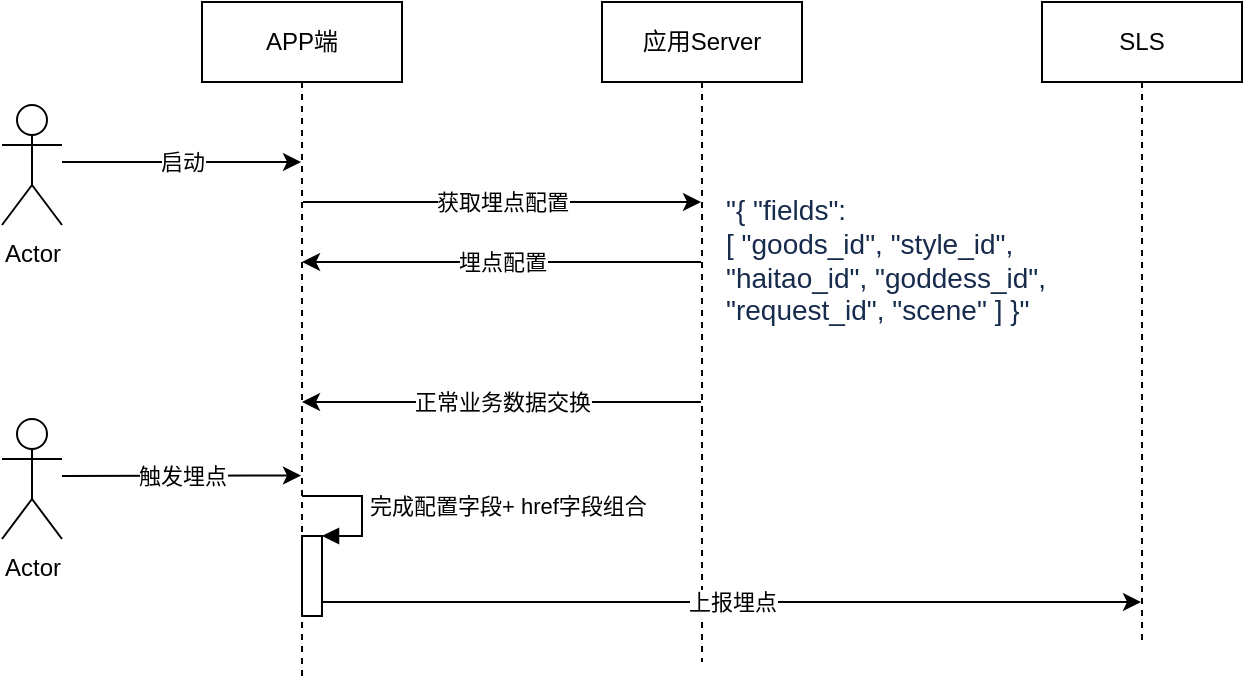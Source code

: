<mxfile version="13.9.1" type="github">
  <diagram id="l0p_dDenutnNicA175Ue" name="Page-1">
    <mxGraphModel dx="1426" dy="737" grid="1" gridSize="10" guides="1" tooltips="1" connect="1" arrows="1" fold="1" page="1" pageScale="1" pageWidth="827" pageHeight="1169" math="0" shadow="0">
      <root>
        <mxCell id="0" />
        <mxCell id="1" parent="0" />
        <mxCell id="drqvJoOzzWH7c4p4iipj-1" value="Actor" style="shape=umlActor;verticalLabelPosition=bottom;verticalAlign=top;html=1;outlineConnect=0;" parent="1" vertex="1">
          <mxGeometry x="80" y="131.5" width="30" height="60" as="geometry" />
        </mxCell>
        <mxCell id="drqvJoOzzWH7c4p4iipj-4" value="APP端" style="shape=umlLifeline;perimeter=lifelinePerimeter;whiteSpace=wrap;html=1;container=1;collapsible=0;recursiveResize=0;outlineConnect=0;" parent="1" vertex="1">
          <mxGeometry x="180" y="80" width="100" height="340" as="geometry" />
        </mxCell>
        <mxCell id="drqvJoOzzWH7c4p4iipj-21" value="" style="html=1;points=[];perimeter=orthogonalPerimeter;" parent="drqvJoOzzWH7c4p4iipj-4" vertex="1">
          <mxGeometry x="50" y="267" width="10" height="40" as="geometry" />
        </mxCell>
        <mxCell id="drqvJoOzzWH7c4p4iipj-22" value="完成配置字段+ href字段组合" style="edgeStyle=orthogonalEdgeStyle;html=1;align=left;spacingLeft=2;endArrow=block;rounded=0;entryX=1;entryY=0;" parent="drqvJoOzzWH7c4p4iipj-4" target="drqvJoOzzWH7c4p4iipj-21" edge="1">
          <mxGeometry relative="1" as="geometry">
            <mxPoint x="50.024" y="247.0" as="sourcePoint" />
            <Array as="points">
              <mxPoint x="80" y="247" />
              <mxPoint x="80" y="267" />
            </Array>
          </mxGeometry>
        </mxCell>
        <mxCell id="drqvJoOzzWH7c4p4iipj-5" value="应用Server" style="shape=umlLifeline;perimeter=lifelinePerimeter;whiteSpace=wrap;html=1;container=1;collapsible=0;recursiveResize=0;outlineConnect=0;" parent="1" vertex="1">
          <mxGeometry x="380" y="80" width="100" height="330" as="geometry" />
        </mxCell>
        <mxCell id="drqvJoOzzWH7c4p4iipj-6" value="SLS" style="shape=umlLifeline;perimeter=lifelinePerimeter;whiteSpace=wrap;html=1;container=1;collapsible=0;recursiveResize=0;outlineConnect=0;" parent="1" vertex="1">
          <mxGeometry x="600" y="80" width="100" height="320" as="geometry" />
        </mxCell>
        <mxCell id="drqvJoOzzWH7c4p4iipj-10" value="" style="endArrow=classic;html=1;" parent="1" target="drqvJoOzzWH7c4p4iipj-4" edge="1">
          <mxGeometry relative="1" as="geometry">
            <mxPoint x="110" y="160" as="sourcePoint" />
            <mxPoint x="180" y="160" as="targetPoint" />
          </mxGeometry>
        </mxCell>
        <mxCell id="drqvJoOzzWH7c4p4iipj-11" value="启动" style="edgeLabel;resizable=0;html=1;align=center;verticalAlign=middle;" parent="drqvJoOzzWH7c4p4iipj-10" connectable="0" vertex="1">
          <mxGeometry relative="1" as="geometry" />
        </mxCell>
        <mxCell id="drqvJoOzzWH7c4p4iipj-12" value="" style="endArrow=classic;html=1;" parent="1" target="drqvJoOzzWH7c4p4iipj-5" edge="1">
          <mxGeometry relative="1" as="geometry">
            <mxPoint x="230.5" y="180" as="sourcePoint" />
            <mxPoint x="380" y="180" as="targetPoint" />
          </mxGeometry>
        </mxCell>
        <mxCell id="drqvJoOzzWH7c4p4iipj-13" value="获取埋点配置" style="edgeLabel;resizable=0;html=1;align=center;verticalAlign=middle;" parent="drqvJoOzzWH7c4p4iipj-12" connectable="0" vertex="1">
          <mxGeometry relative="1" as="geometry" />
        </mxCell>
        <mxCell id="drqvJoOzzWH7c4p4iipj-14" value="" style="endArrow=classic;html=1;" parent="1" edge="1">
          <mxGeometry relative="1" as="geometry">
            <mxPoint x="429.5" y="210.0" as="sourcePoint" />
            <mxPoint x="230.024" y="210.0" as="targetPoint" />
          </mxGeometry>
        </mxCell>
        <mxCell id="drqvJoOzzWH7c4p4iipj-15" value="埋点配置" style="edgeLabel;resizable=0;html=1;align=center;verticalAlign=middle;" parent="drqvJoOzzWH7c4p4iipj-14" connectable="0" vertex="1">
          <mxGeometry relative="1" as="geometry" />
        </mxCell>
        <mxCell id="drqvJoOzzWH7c4p4iipj-16" value="Actor" style="shape=umlActor;verticalLabelPosition=bottom;verticalAlign=top;html=1;outlineConnect=0;" parent="1" vertex="1">
          <mxGeometry x="80" y="288.5" width="30" height="60" as="geometry" />
        </mxCell>
        <mxCell id="drqvJoOzzWH7c4p4iipj-17" value="" style="endArrow=classic;html=1;" parent="1" edge="1">
          <mxGeometry relative="1" as="geometry">
            <mxPoint x="110" y="317" as="sourcePoint" />
            <mxPoint x="229.5" y="316.76" as="targetPoint" />
          </mxGeometry>
        </mxCell>
        <mxCell id="drqvJoOzzWH7c4p4iipj-18" value="触发埋点" style="edgeLabel;resizable=0;html=1;align=center;verticalAlign=middle;" parent="drqvJoOzzWH7c4p4iipj-17" connectable="0" vertex="1">
          <mxGeometry relative="1" as="geometry" />
        </mxCell>
        <mxCell id="drqvJoOzzWH7c4p4iipj-23" value="" style="endArrow=classic;html=1;" parent="1" edge="1">
          <mxGeometry relative="1" as="geometry">
            <mxPoint x="429.48" y="280.0" as="sourcePoint" />
            <mxPoint x="230.004" y="280.0" as="targetPoint" />
          </mxGeometry>
        </mxCell>
        <mxCell id="drqvJoOzzWH7c4p4iipj-24" value="正常业务数据交换" style="edgeLabel;resizable=0;html=1;align=center;verticalAlign=middle;" parent="drqvJoOzzWH7c4p4iipj-23" connectable="0" vertex="1">
          <mxGeometry relative="1" as="geometry" />
        </mxCell>
        <mxCell id="drqvJoOzzWH7c4p4iipj-25" value="" style="endArrow=classic;html=1;" parent="1" target="drqvJoOzzWH7c4p4iipj-6" edge="1">
          <mxGeometry relative="1" as="geometry">
            <mxPoint x="240" y="380" as="sourcePoint" />
            <mxPoint x="389.5" y="380" as="targetPoint" />
          </mxGeometry>
        </mxCell>
        <mxCell id="drqvJoOzzWH7c4p4iipj-26" value="上报埋点" style="edgeLabel;resizable=0;html=1;align=center;verticalAlign=middle;" parent="drqvJoOzzWH7c4p4iipj-25" connectable="0" vertex="1">
          <mxGeometry relative="1" as="geometry" />
        </mxCell>
        <mxCell id="Ut5hLCpaD7LG_LivdNIH-1" value="&lt;span class=&quot;text-only&quot; style=&quot;color: rgb(23 , 43 , 77) ; font-family: , , &amp;#34;segoe ui&amp;#34; , &amp;#34;roboto&amp;#34; , &amp;#34;oxygen&amp;#34; , &amp;#34;ubuntu&amp;#34; , &amp;#34;fira sans&amp;#34; , &amp;#34;droid sans&amp;#34; , &amp;#34;helvetica neue&amp;#34; , sans-serif ; font-size: 14px ; letter-spacing: 0px ; background-color: rgb(255 , 255 , 255)&quot;&gt;&quot;{&lt;/span&gt;&lt;span class=&quot;text-only&quot; style=&quot;color: rgb(23 , 43 , 77) ; font-family: , , &amp;#34;segoe ui&amp;#34; , &amp;#34;roboto&amp;#34; , &amp;#34;oxygen&amp;#34; , &amp;#34;ubuntu&amp;#34; , &amp;#34;fira sans&amp;#34; , &amp;#34;droid sans&amp;#34; , &amp;#34;helvetica neue&amp;#34; , sans-serif ; font-size: 14px ; letter-spacing: 0px ; background-color: rgb(255 , 255 , 255)&quot;&gt;&amp;nbsp;&lt;/span&gt;&lt;span class=&quot;text-only&quot; style=&quot;color: rgb(23 , 43 , 77) ; font-family: , , &amp;#34;segoe ui&amp;#34; , &amp;#34;roboto&amp;#34; , &amp;#34;oxygen&amp;#34; , &amp;#34;ubuntu&amp;#34; , &amp;#34;fira sans&amp;#34; , &amp;#34;droid sans&amp;#34; , &amp;#34;helvetica neue&amp;#34; , sans-serif ; font-size: 14px ; letter-spacing: 0px ; background-color: rgb(255 , 255 , 255)&quot;&gt;&quot;fields&quot;: [&lt;/span&gt;&lt;span class=&quot;text-only&quot; style=&quot;color: rgb(23 , 43 , 77) ; font-family: , , &amp;#34;segoe ui&amp;#34; , &amp;#34;roboto&amp;#34; , &amp;#34;oxygen&amp;#34; , &amp;#34;ubuntu&amp;#34; , &amp;#34;fira sans&amp;#34; , &amp;#34;droid sans&amp;#34; , &amp;#34;helvetica neue&amp;#34; , sans-serif ; font-size: 14px ; letter-spacing: 0px ; background-color: rgb(255 , 255 , 255)&quot;&gt;&amp;nbsp;&lt;/span&gt;&lt;span class=&quot;text-only&quot; style=&quot;color: rgb(23 , 43 , 77) ; font-family: , , &amp;#34;segoe ui&amp;#34; , &amp;#34;roboto&amp;#34; , &amp;#34;oxygen&amp;#34; , &amp;#34;ubuntu&amp;#34; , &amp;#34;fira sans&amp;#34; , &amp;#34;droid sans&amp;#34; , &amp;#34;helvetica neue&amp;#34; , sans-serif ; font-size: 14px ; letter-spacing: 0px ; background-color: rgb(255 , 255 , 255)&quot;&gt;&quot;goods_id&quot;,&lt;/span&gt;&lt;span class=&quot;text-only&quot; style=&quot;color: rgb(23 , 43 , 77) ; font-family: , , &amp;#34;segoe ui&amp;#34; , &amp;#34;roboto&amp;#34; , &amp;#34;oxygen&amp;#34; , &amp;#34;ubuntu&amp;#34; , &amp;#34;fira sans&amp;#34; , &amp;#34;droid sans&amp;#34; , &amp;#34;helvetica neue&amp;#34; , sans-serif ; font-size: 14px ; letter-spacing: 0px ; background-color: rgb(255 , 255 , 255)&quot;&gt;&amp;nbsp;&lt;/span&gt;&lt;span class=&quot;text-only&quot; style=&quot;color: rgb(23 , 43 , 77) ; font-family: , , &amp;#34;segoe ui&amp;#34; , &amp;#34;roboto&amp;#34; , &amp;#34;oxygen&amp;#34; , &amp;#34;ubuntu&amp;#34; , &amp;#34;fira sans&amp;#34; , &amp;#34;droid sans&amp;#34; , &amp;#34;helvetica neue&amp;#34; , sans-serif ; font-size: 14px ; letter-spacing: 0px ; background-color: rgb(255 , 255 , 255)&quot;&gt;&quot;style_id&quot;,&lt;/span&gt;&lt;span class=&quot;text-only&quot; style=&quot;color: rgb(23 , 43 , 77) ; font-family: , , &amp;#34;segoe ui&amp;#34; , &amp;#34;roboto&amp;#34; , &amp;#34;oxygen&amp;#34; , &amp;#34;ubuntu&amp;#34; , &amp;#34;fira sans&amp;#34; , &amp;#34;droid sans&amp;#34; , &amp;#34;helvetica neue&amp;#34; , sans-serif ; font-size: 14px ; letter-spacing: 0px ; background-color: rgb(255 , 255 , 255)&quot;&gt;&amp;nbsp;&lt;br&gt;&lt;/span&gt;&lt;span class=&quot;text-only&quot; style=&quot;color: rgb(23 , 43 , 77) ; font-family: , , &amp;#34;segoe ui&amp;#34; , &amp;#34;roboto&amp;#34; , &amp;#34;oxygen&amp;#34; , &amp;#34;ubuntu&amp;#34; , &amp;#34;fira sans&amp;#34; , &amp;#34;droid sans&amp;#34; , &amp;#34;helvetica neue&amp;#34; , sans-serif ; font-size: 14px ; letter-spacing: 0px ; background-color: rgb(255 , 255 , 255)&quot;&gt;&quot;haitao_id&quot;,&lt;/span&gt;&lt;span class=&quot;text-only&quot; style=&quot;color: rgb(23 , 43 , 77) ; font-family: , , &amp;#34;segoe ui&amp;#34; , &amp;#34;roboto&amp;#34; , &amp;#34;oxygen&amp;#34; , &amp;#34;ubuntu&amp;#34; , &amp;#34;fira sans&amp;#34; , &amp;#34;droid sans&amp;#34; , &amp;#34;helvetica neue&amp;#34; , sans-serif ; font-size: 14px ; letter-spacing: 0px ; background-color: rgb(255 , 255 , 255)&quot;&gt;&amp;nbsp;&lt;/span&gt;&lt;span class=&quot;text-only&quot; style=&quot;color: rgb(23 , 43 , 77) ; font-family: , , &amp;#34;segoe ui&amp;#34; , &amp;#34;roboto&amp;#34; , &amp;#34;oxygen&amp;#34; , &amp;#34;ubuntu&amp;#34; , &amp;#34;fira sans&amp;#34; , &amp;#34;droid sans&amp;#34; , &amp;#34;helvetica neue&amp;#34; , sans-serif ; font-size: 14px ; letter-spacing: 0px ; background-color: rgb(255 , 255 , 255)&quot;&gt;&quot;goddess_id&quot;,&lt;/span&gt;&lt;span class=&quot;text-only&quot; style=&quot;color: rgb(23 , 43 , 77) ; font-family: , , &amp;#34;segoe ui&amp;#34; , &amp;#34;roboto&amp;#34; , &amp;#34;oxygen&amp;#34; , &amp;#34;ubuntu&amp;#34; , &amp;#34;fira sans&amp;#34; , &amp;#34;droid sans&amp;#34; , &amp;#34;helvetica neue&amp;#34; , sans-serif ; font-size: 14px ; letter-spacing: 0px ; background-color: rgb(255 , 255 , 255)&quot;&gt;&amp;nbsp;&lt;br&gt;&lt;/span&gt;&lt;span class=&quot;text-only&quot; style=&quot;color: rgb(23 , 43 , 77) ; font-family: , , &amp;#34;segoe ui&amp;#34; , &amp;#34;roboto&amp;#34; , &amp;#34;oxygen&amp;#34; , &amp;#34;ubuntu&amp;#34; , &amp;#34;fira sans&amp;#34; , &amp;#34;droid sans&amp;#34; , &amp;#34;helvetica neue&amp;#34; , sans-serif ; font-size: 14px ; letter-spacing: 0px ; background-color: rgb(255 , 255 , 255)&quot;&gt;&quot;request_id&quot;,&lt;/span&gt;&lt;span class=&quot;text-only&quot; style=&quot;color: rgb(23 , 43 , 77) ; font-family: , , &amp;#34;segoe ui&amp;#34; , &amp;#34;roboto&amp;#34; , &amp;#34;oxygen&amp;#34; , &amp;#34;ubuntu&amp;#34; , &amp;#34;fira sans&amp;#34; , &amp;#34;droid sans&amp;#34; , &amp;#34;helvetica neue&amp;#34; , sans-serif ; font-size: 14px ; letter-spacing: 0px ; background-color: rgb(255 , 255 , 255)&quot;&gt;&amp;nbsp;&lt;/span&gt;&lt;span class=&quot;text-only&quot; style=&quot;color: rgb(23 , 43 , 77) ; font-family: , , &amp;#34;segoe ui&amp;#34; , &amp;#34;roboto&amp;#34; , &amp;#34;oxygen&amp;#34; , &amp;#34;ubuntu&amp;#34; , &amp;#34;fira sans&amp;#34; , &amp;#34;droid sans&amp;#34; , &amp;#34;helvetica neue&amp;#34; , sans-serif ; font-size: 14px ; letter-spacing: 0px ; background-color: rgb(255 , 255 , 255)&quot;&gt;&quot;scene&quot;&lt;/span&gt;&lt;span class=&quot;text-only&quot; style=&quot;color: rgb(23 , 43 , 77) ; font-family: , , &amp;#34;segoe ui&amp;#34; , &amp;#34;roboto&amp;#34; , &amp;#34;oxygen&amp;#34; , &amp;#34;ubuntu&amp;#34; , &amp;#34;fira sans&amp;#34; , &amp;#34;droid sans&amp;#34; , &amp;#34;helvetica neue&amp;#34; , sans-serif ; font-size: 14px ; letter-spacing: 0px ; background-color: rgb(255 , 255 , 255)&quot;&gt;&amp;nbsp;&lt;/span&gt;&lt;span class=&quot;text-only&quot; style=&quot;color: rgb(23 , 43 , 77) ; font-family: , , &amp;#34;segoe ui&amp;#34; , &amp;#34;roboto&amp;#34; , &amp;#34;oxygen&amp;#34; , &amp;#34;ubuntu&amp;#34; , &amp;#34;fira sans&amp;#34; , &amp;#34;droid sans&amp;#34; , &amp;#34;helvetica neue&amp;#34; , sans-serif ; font-size: 14px ; letter-spacing: 0px ; background-color: rgb(255 , 255 , 255)&quot;&gt;]&lt;/span&gt;&lt;span class=&quot;text-only&quot; style=&quot;color: rgb(23 , 43 , 77) ; font-family: , , &amp;#34;segoe ui&amp;#34; , &amp;#34;roboto&amp;#34; , &amp;#34;oxygen&amp;#34; , &amp;#34;ubuntu&amp;#34; , &amp;#34;fira sans&amp;#34; , &amp;#34;droid sans&amp;#34; , &amp;#34;helvetica neue&amp;#34; , sans-serif ; font-size: 14px ; letter-spacing: 0px ; background-color: rgb(255 , 255 , 255)&quot;&gt;&amp;nbsp;&lt;/span&gt;&lt;span class=&quot;text-only&quot; style=&quot;color: rgb(23 , 43 , 77) ; font-family: , , &amp;#34;segoe ui&amp;#34; , &amp;#34;roboto&amp;#34; , &amp;#34;oxygen&amp;#34; , &amp;#34;ubuntu&amp;#34; , &amp;#34;fira sans&amp;#34; , &amp;#34;droid sans&amp;#34; , &amp;#34;helvetica neue&amp;#34; , sans-serif ; font-size: 14px ; letter-spacing: 0px ; background-color: rgb(255 , 255 , 255)&quot;&gt;}&quot;&lt;/span&gt;" style="text;html=1;strokeColor=none;fillColor=none;align=left;verticalAlign=middle;whiteSpace=wrap;rounded=0;" vertex="1" parent="1">
          <mxGeometry x="440" y="170" width="170" height="78.5" as="geometry" />
        </mxCell>
      </root>
    </mxGraphModel>
  </diagram>
</mxfile>
